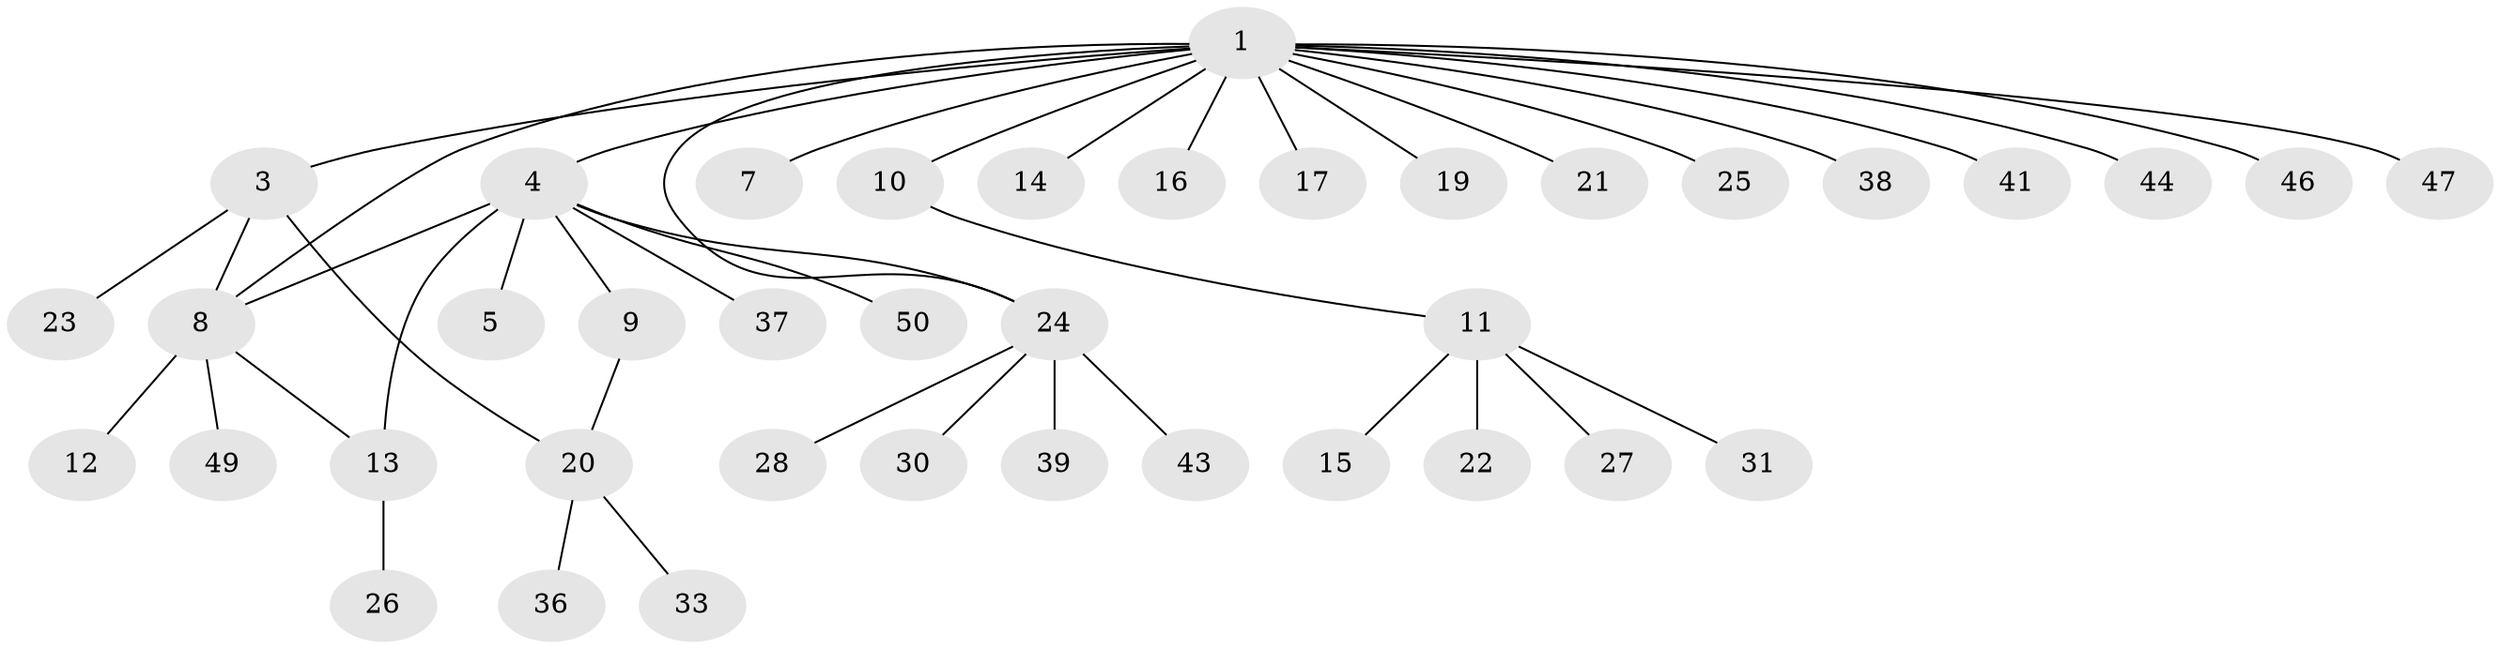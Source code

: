 // original degree distribution, {5: 0.03571428571428571, 16: 0.017857142857142856, 3: 0.05357142857142857, 11: 0.017857142857142856, 1: 0.5714285714285714, 2: 0.23214285714285715, 6: 0.05357142857142857, 4: 0.017857142857142856}
// Generated by graph-tools (version 1.1) at 2025/18/03/04/25 18:18:10]
// undirected, 39 vertices, 43 edges
graph export_dot {
graph [start="1"]
  node [color=gray90,style=filled];
  1 [super="+2"];
  3 [super="+18"];
  4 [super="+6+32"];
  5;
  7;
  8;
  9;
  10;
  11;
  12;
  13 [super="+35"];
  14;
  15;
  16;
  17;
  19 [super="+51"];
  20;
  21;
  22 [super="+29"];
  23;
  24;
  25;
  26;
  27;
  28;
  30;
  31 [super="+42"];
  33 [super="+56"];
  36;
  37;
  38;
  39;
  41 [super="+53"];
  43;
  44;
  46;
  47;
  49;
  50;
  1 -- 4 [weight=2];
  1 -- 10;
  1 -- 17;
  1 -- 47;
  1 -- 3;
  1 -- 7;
  1 -- 8;
  1 -- 38;
  1 -- 41;
  1 -- 44;
  1 -- 14;
  1 -- 46;
  1 -- 16;
  1 -- 19;
  1 -- 21;
  1 -- 24;
  1 -- 25;
  3 -- 8;
  3 -- 20;
  3 -- 23;
  4 -- 5;
  4 -- 8;
  4 -- 9;
  4 -- 24;
  4 -- 37;
  4 -- 50;
  4 -- 13 [weight=2];
  8 -- 12;
  8 -- 13;
  8 -- 49;
  9 -- 20;
  10 -- 11;
  11 -- 15;
  11 -- 22;
  11 -- 27;
  11 -- 31;
  13 -- 26;
  20 -- 33;
  20 -- 36;
  24 -- 28;
  24 -- 30;
  24 -- 39;
  24 -- 43;
}
